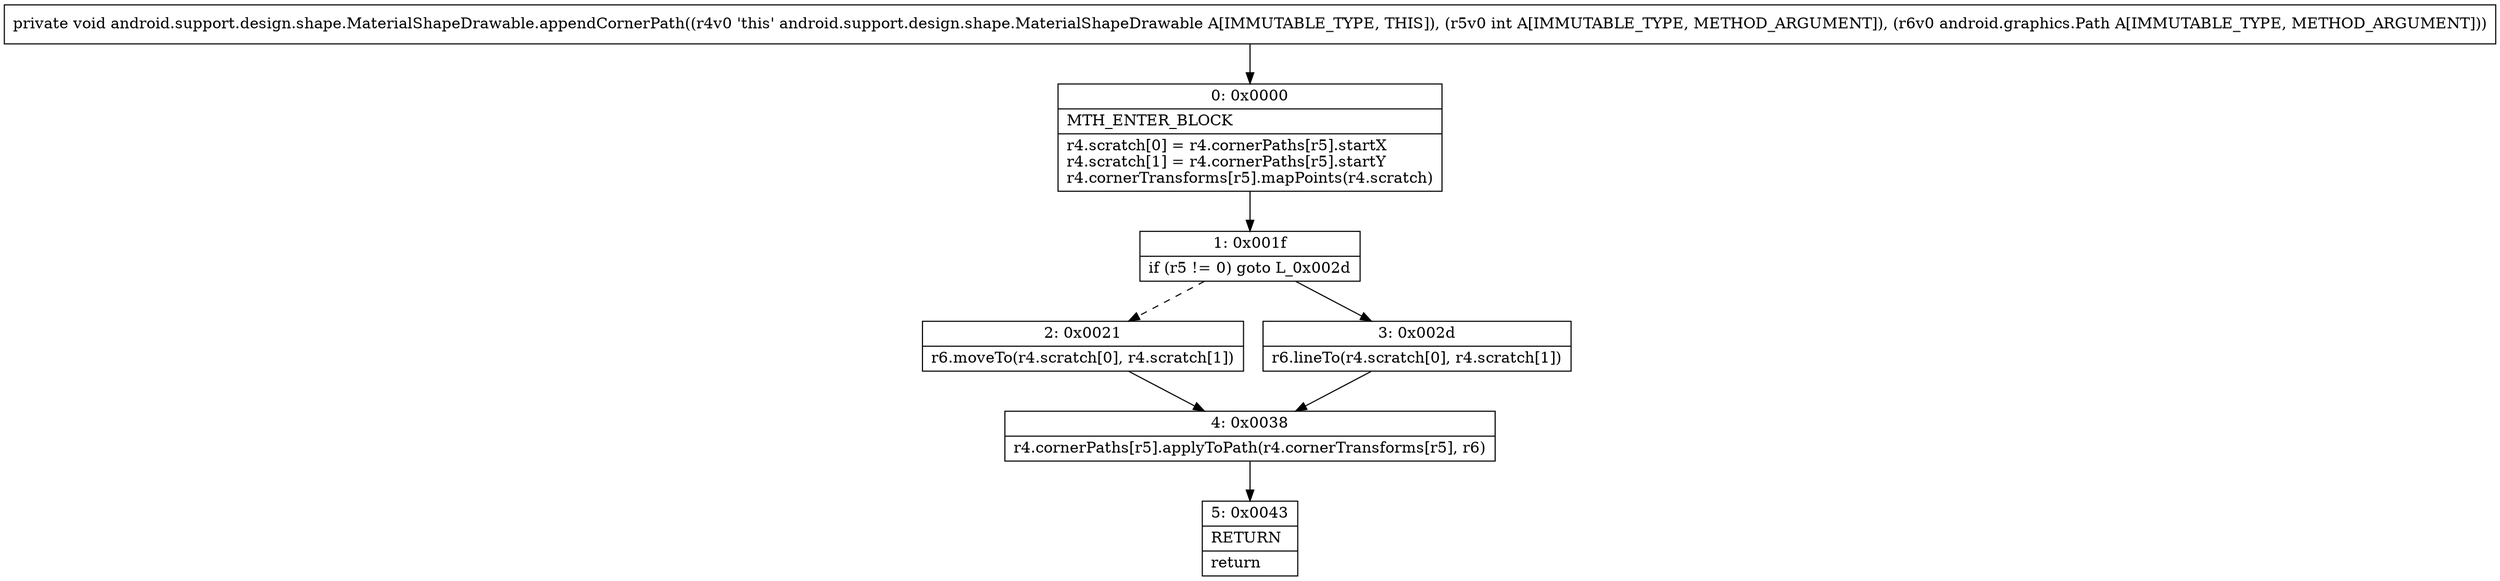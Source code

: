 digraph "CFG forandroid.support.design.shape.MaterialShapeDrawable.appendCornerPath(ILandroid\/graphics\/Path;)V" {
Node_0 [shape=record,label="{0\:\ 0x0000|MTH_ENTER_BLOCK\l|r4.scratch[0] = r4.cornerPaths[r5].startX\lr4.scratch[1] = r4.cornerPaths[r5].startY\lr4.cornerTransforms[r5].mapPoints(r4.scratch)\l}"];
Node_1 [shape=record,label="{1\:\ 0x001f|if (r5 != 0) goto L_0x002d\l}"];
Node_2 [shape=record,label="{2\:\ 0x0021|r6.moveTo(r4.scratch[0], r4.scratch[1])\l}"];
Node_3 [shape=record,label="{3\:\ 0x002d|r6.lineTo(r4.scratch[0], r4.scratch[1])\l}"];
Node_4 [shape=record,label="{4\:\ 0x0038|r4.cornerPaths[r5].applyToPath(r4.cornerTransforms[r5], r6)\l}"];
Node_5 [shape=record,label="{5\:\ 0x0043|RETURN\l|return\l}"];
MethodNode[shape=record,label="{private void android.support.design.shape.MaterialShapeDrawable.appendCornerPath((r4v0 'this' android.support.design.shape.MaterialShapeDrawable A[IMMUTABLE_TYPE, THIS]), (r5v0 int A[IMMUTABLE_TYPE, METHOD_ARGUMENT]), (r6v0 android.graphics.Path A[IMMUTABLE_TYPE, METHOD_ARGUMENT])) }"];
MethodNode -> Node_0;
Node_0 -> Node_1;
Node_1 -> Node_2[style=dashed];
Node_1 -> Node_3;
Node_2 -> Node_4;
Node_3 -> Node_4;
Node_4 -> Node_5;
}

